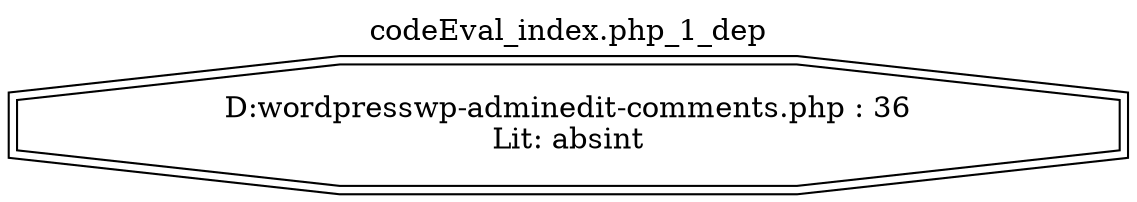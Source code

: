 digraph cfg {
  label="codeEval_index.php_1_dep";
  labelloc=t;
  n1 [shape=doubleoctagon, label="D:\wordpress\wp-admin\edit-comments.php : 36\nLit: absint\n"];
}
